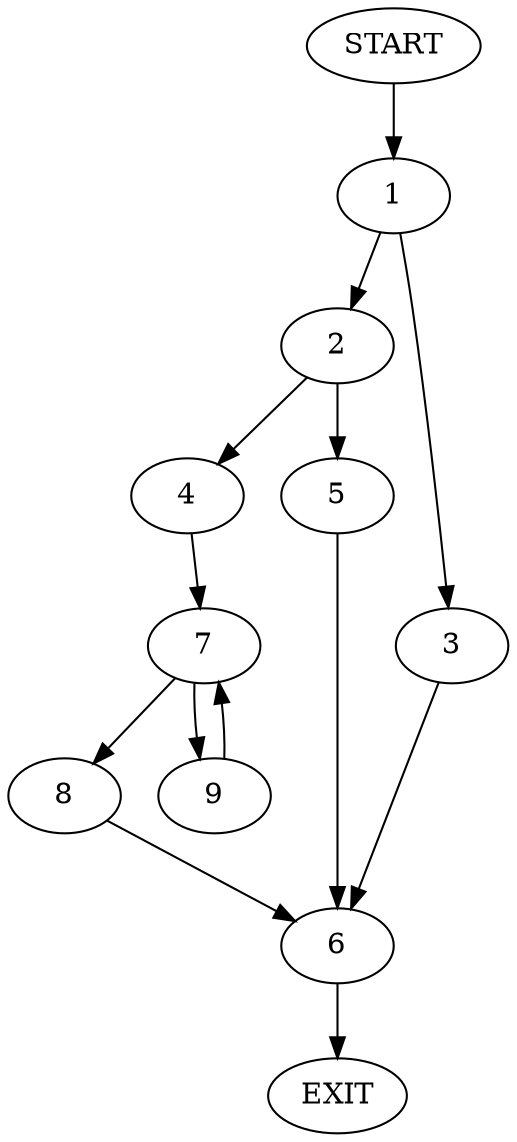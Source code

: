 digraph {
0 [label="START"]
10 [label="EXIT"]
0 -> 1
1 -> 2
1 -> 3
2 -> 4
2 -> 5
3 -> 6
5 -> 6
4 -> 7
7 -> 8
7 -> 9
8 -> 6
9 -> 7
6 -> 10
}
